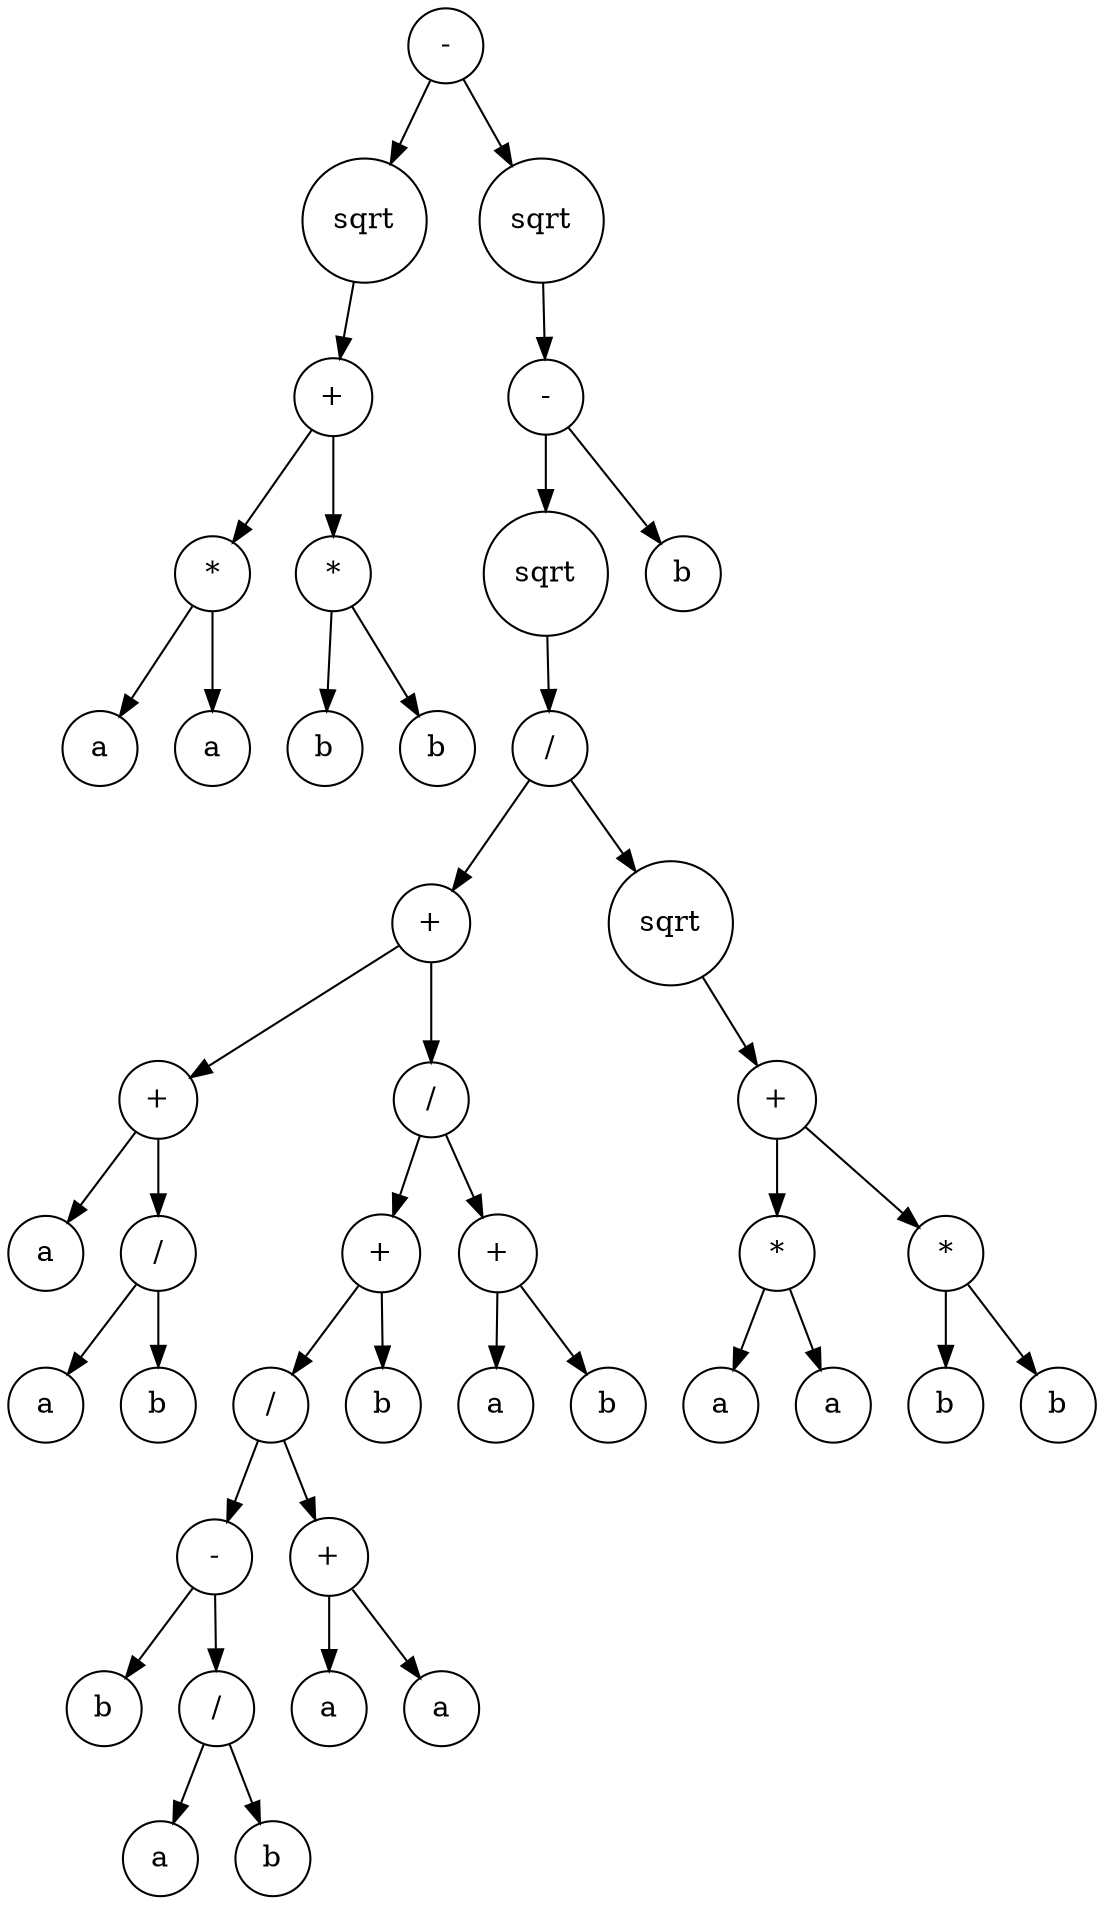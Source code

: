 digraph g {
graph [ordering=out];
node [shape=circle];
n[label = "-"];
n0[label = "sqrt"];
n00[label = "+"];
n000[label = "*"];
n0000[label = "a"];
n000 -> n0000;
n0001[label = "a"];
n000 -> n0001;
n00 -> n000;
n001[label = "*"];
n0010[label = "b"];
n001 -> n0010;
n0011[label = "b"];
n001 -> n0011;
n00 -> n001;
n0 -> n00;
n -> n0;
n1[label = "sqrt"];
n10[label = "-"];
n100[label = "sqrt"];
n1000[label = "/"];
n10000[label = "+"];
n100000[label = "+"];
n1000000[label = "a"];
n100000 -> n1000000;
n1000001[label = "/"];
n10000010[label = "a"];
n1000001 -> n10000010;
n10000011[label = "b"];
n1000001 -> n10000011;
n100000 -> n1000001;
n10000 -> n100000;
n100001[label = "/"];
n1000010[label = "+"];
n10000100[label = "/"];
n100001000[label = "-"];
n1000010000[label = "b"];
n100001000 -> n1000010000;
n1000010001[label = "/"];
n10000100010[label = "a"];
n1000010001 -> n10000100010;
n10000100011[label = "b"];
n1000010001 -> n10000100011;
n100001000 -> n1000010001;
n10000100 -> n100001000;
n100001001[label = "+"];
n1000010010[label = "a"];
n100001001 -> n1000010010;
n1000010011[label = "a"];
n100001001 -> n1000010011;
n10000100 -> n100001001;
n1000010 -> n10000100;
n10000101[label = "b"];
n1000010 -> n10000101;
n100001 -> n1000010;
n1000011[label = "+"];
n10000110[label = "a"];
n1000011 -> n10000110;
n10000111[label = "b"];
n1000011 -> n10000111;
n100001 -> n1000011;
n10000 -> n100001;
n1000 -> n10000;
n10001[label = "sqrt"];
n100010[label = "+"];
n1000100[label = "*"];
n10001000[label = "a"];
n1000100 -> n10001000;
n10001001[label = "a"];
n1000100 -> n10001001;
n100010 -> n1000100;
n1000101[label = "*"];
n10001010[label = "b"];
n1000101 -> n10001010;
n10001011[label = "b"];
n1000101 -> n10001011;
n100010 -> n1000101;
n10001 -> n100010;
n1000 -> n10001;
n100 -> n1000;
n10 -> n100;
n101[label = "b"];
n10 -> n101;
n1 -> n10;
n -> n1;
}
